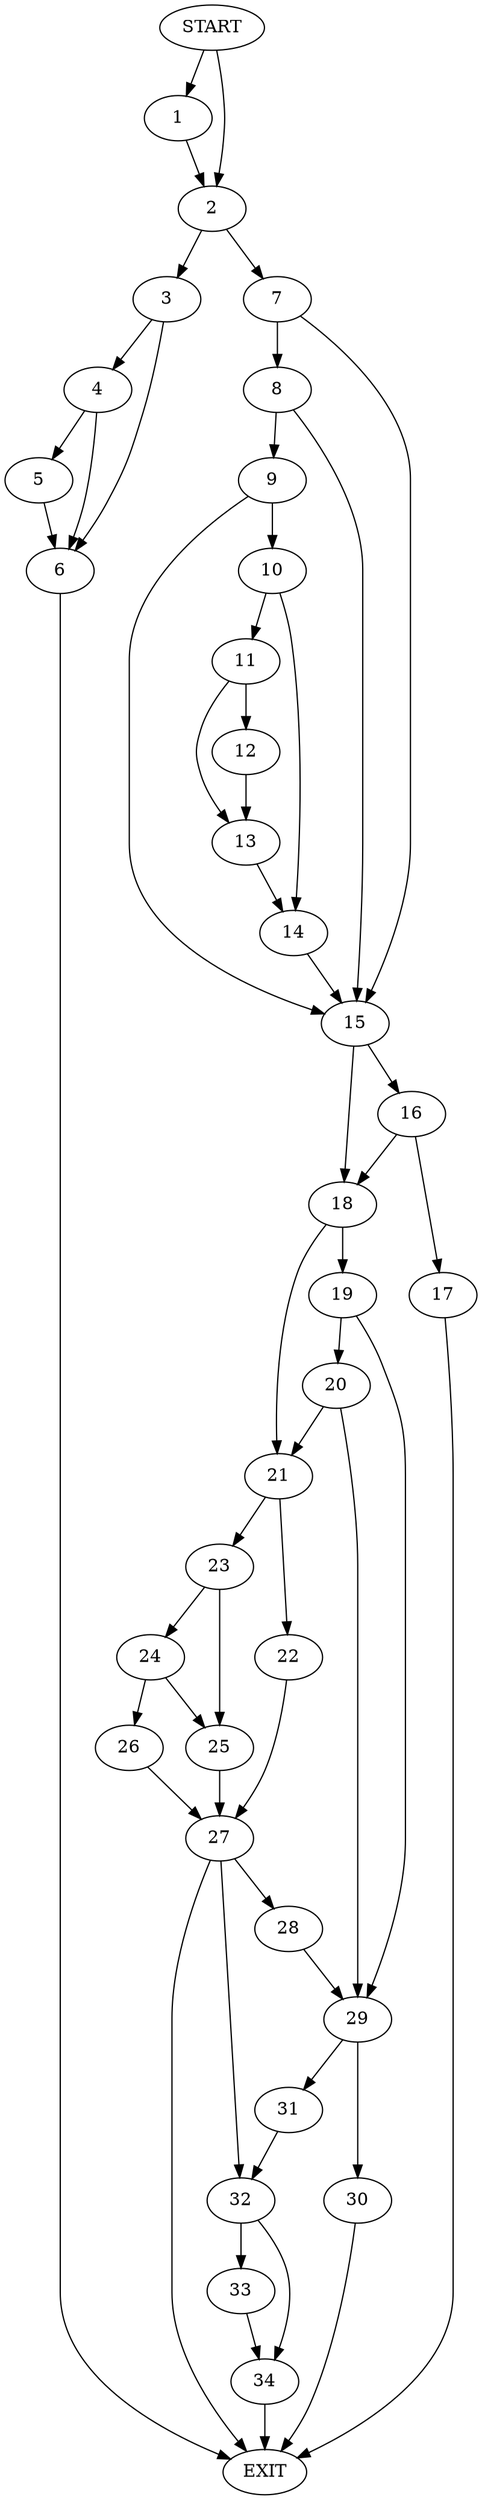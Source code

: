 digraph { 
0 [label="START"];
1;
2;
3;
4;
5;
6;
7;
8;
9;
10;
11;
12;
13;
14;
15;
16;
17;
18;
19;
20;
21;
22;
23;
24;
25;
26;
27;
28;
29;
30;
31;
32;
33;
34;
35[label="EXIT"];
0 -> 1;
0 -> 2;
1 -> 2;
2 -> 3;
2 -> 7;
3 -> 4;
3 -> 6;
4 -> 5;
4 -> 6;
5 -> 6;
6 -> 35;
7 -> 8;
7 -> 15;
8 -> 9;
8 -> 15;
9 -> 10;
9 -> 15;
10 -> 14;
10 -> 11;
11 -> 12;
11 -> 13;
12 -> 13;
13 -> 14;
14 -> 15;
15 -> 16;
15 -> 18;
16 -> 17;
16 -> 18;
17 -> 35;
18 -> 21;
18 -> 19;
19 -> 20;
19 -> 29;
20 -> 21;
20 -> 29;
21 -> 22;
21 -> 23;
22 -> 27;
23 -> 25;
23 -> 24;
24 -> 25;
24 -> 26;
25 -> 27;
26 -> 27;
27 -> 35;
27 -> 28;
27:s2 -> 32;
28 -> 29;
29 -> 30;
29 -> 31;
30 -> 35;
31 -> 32;
32 -> 33;
32 -> 34;
33 -> 34;
34 -> 35;
}